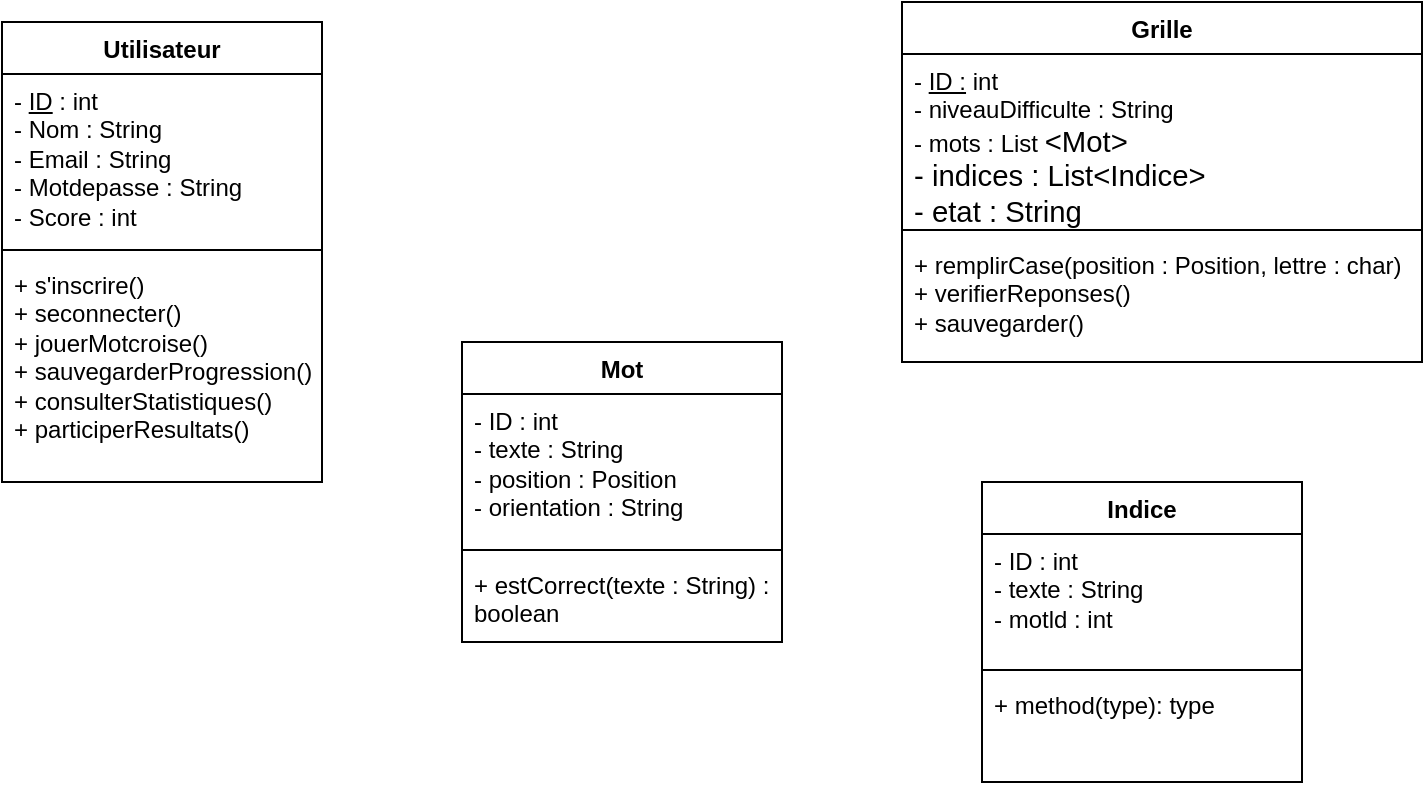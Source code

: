 <mxfile version="26.1.1">
  <diagram id="C5RBs43oDa-KdzZeNtuy" name="Page-1">
    <mxGraphModel dx="585" dy="341" grid="1" gridSize="10" guides="1" tooltips="1" connect="1" arrows="1" fold="1" page="1" pageScale="1" pageWidth="827" pageHeight="1169" math="0" shadow="0">
      <root>
        <mxCell id="WIyWlLk6GJQsqaUBKTNV-0" />
        <mxCell id="WIyWlLk6GJQsqaUBKTNV-1" parent="WIyWlLk6GJQsqaUBKTNV-0" />
        <mxCell id="bwaJDM6GdLsr8NetGYBn-1" value="Utilisateur" style="swimlane;fontStyle=1;align=center;verticalAlign=top;childLayout=stackLayout;horizontal=1;startSize=26;horizontalStack=0;resizeParent=1;resizeParentMax=0;resizeLast=0;collapsible=1;marginBottom=0;whiteSpace=wrap;html=1;" vertex="1" parent="WIyWlLk6GJQsqaUBKTNV-1">
          <mxGeometry x="20" y="40" width="160" height="230" as="geometry" />
        </mxCell>
        <mxCell id="bwaJDM6GdLsr8NetGYBn-2" value="- &lt;u&gt;ID&lt;/u&gt; : int&lt;div&gt;- Nom : String&lt;/div&gt;&lt;div&gt;- Email : String&lt;/div&gt;&lt;div&gt;- Motdepasse : String&lt;/div&gt;&lt;div&gt;- Score : int&lt;/div&gt;&lt;div&gt;&lt;br&gt;&lt;div&gt;&lt;br&gt;&lt;/div&gt;&lt;/div&gt;" style="text;strokeColor=none;fillColor=none;align=left;verticalAlign=top;spacingLeft=4;spacingRight=4;overflow=hidden;rotatable=0;points=[[0,0.5],[1,0.5]];portConstraint=eastwest;whiteSpace=wrap;html=1;" vertex="1" parent="bwaJDM6GdLsr8NetGYBn-1">
          <mxGeometry y="26" width="160" height="84" as="geometry" />
        </mxCell>
        <mxCell id="bwaJDM6GdLsr8NetGYBn-3" value="" style="line;strokeWidth=1;fillColor=none;align=left;verticalAlign=middle;spacingTop=-1;spacingLeft=3;spacingRight=3;rotatable=0;labelPosition=right;points=[];portConstraint=eastwest;strokeColor=inherit;" vertex="1" parent="bwaJDM6GdLsr8NetGYBn-1">
          <mxGeometry y="110" width="160" height="8" as="geometry" />
        </mxCell>
        <mxCell id="bwaJDM6GdLsr8NetGYBn-4" value="+ s&#39;inscrire()&lt;div&gt;+ seconnecter()&lt;/div&gt;&lt;div&gt;+ jouerMotcroise()&lt;/div&gt;&lt;div&gt;+ sauvegarderProgression()&lt;/div&gt;&lt;div&gt;+ consulterStatistiques()&lt;/div&gt;&lt;div&gt;+ participerResultats()&lt;/div&gt;&lt;div&gt;&lt;br&gt;&lt;/div&gt;" style="text;strokeColor=none;fillColor=none;align=left;verticalAlign=top;spacingLeft=4;spacingRight=4;overflow=hidden;rotatable=0;points=[[0,0.5],[1,0.5]];portConstraint=eastwest;whiteSpace=wrap;html=1;" vertex="1" parent="bwaJDM6GdLsr8NetGYBn-1">
          <mxGeometry y="118" width="160" height="112" as="geometry" />
        </mxCell>
        <mxCell id="bwaJDM6GdLsr8NetGYBn-6" value="Mot" style="swimlane;fontStyle=1;align=center;verticalAlign=top;childLayout=stackLayout;horizontal=1;startSize=26;horizontalStack=0;resizeParent=1;resizeParentMax=0;resizeLast=0;collapsible=1;marginBottom=0;whiteSpace=wrap;html=1;" vertex="1" parent="WIyWlLk6GJQsqaUBKTNV-1">
          <mxGeometry x="250" y="200" width="160" height="150" as="geometry" />
        </mxCell>
        <mxCell id="bwaJDM6GdLsr8NetGYBn-7" value="- ID : int&lt;div&gt;- texte : String&lt;/div&gt;&lt;div&gt;- position : Position&lt;/div&gt;&lt;div&gt;- orientation : String&lt;/div&gt;" style="text;strokeColor=none;fillColor=none;align=left;verticalAlign=top;spacingLeft=4;spacingRight=4;overflow=hidden;rotatable=0;points=[[0,0.5],[1,0.5]];portConstraint=eastwest;whiteSpace=wrap;html=1;" vertex="1" parent="bwaJDM6GdLsr8NetGYBn-6">
          <mxGeometry y="26" width="160" height="74" as="geometry" />
        </mxCell>
        <mxCell id="bwaJDM6GdLsr8NetGYBn-8" value="" style="line;strokeWidth=1;fillColor=none;align=left;verticalAlign=middle;spacingTop=-1;spacingLeft=3;spacingRight=3;rotatable=0;labelPosition=right;points=[];portConstraint=eastwest;strokeColor=inherit;" vertex="1" parent="bwaJDM6GdLsr8NetGYBn-6">
          <mxGeometry y="100" width="160" height="8" as="geometry" />
        </mxCell>
        <mxCell id="bwaJDM6GdLsr8NetGYBn-9" value="+ estCorrect(texte : String) : boolean" style="text;strokeColor=none;fillColor=none;align=left;verticalAlign=top;spacingLeft=4;spacingRight=4;overflow=hidden;rotatable=0;points=[[0,0.5],[1,0.5]];portConstraint=eastwest;whiteSpace=wrap;html=1;" vertex="1" parent="bwaJDM6GdLsr8NetGYBn-6">
          <mxGeometry y="108" width="160" height="42" as="geometry" />
        </mxCell>
        <mxCell id="bwaJDM6GdLsr8NetGYBn-10" value="Grille" style="swimlane;fontStyle=1;align=center;verticalAlign=top;childLayout=stackLayout;horizontal=1;startSize=26;horizontalStack=0;resizeParent=1;resizeParentMax=0;resizeLast=0;collapsible=1;marginBottom=0;whiteSpace=wrap;html=1;" vertex="1" parent="WIyWlLk6GJQsqaUBKTNV-1">
          <mxGeometry x="470" y="30" width="260" height="180" as="geometry" />
        </mxCell>
        <mxCell id="bwaJDM6GdLsr8NetGYBn-11" value="- &lt;u&gt;ID :&lt;/u&gt;&amp;nbsp;int&lt;div&gt;- niveauDifficulte : String&lt;/div&gt;&lt;div&gt;- mots : List&amp;nbsp;&lt;span style=&quot;font-family: Calibri, sans-serif; font-size: 11pt; background-color: transparent; color: light-dark(rgb(0, 0, 0), rgb(255, 255, 255));&quot;&gt;&amp;lt;Mot&lt;/span&gt;&lt;span style=&quot;font-family: Calibri, sans-serif; font-size: 11pt; background-color: transparent; color: light-dark(rgb(0, 0, 0), rgb(255, 255, 255));&quot;&gt;&amp;gt;&lt;/span&gt;&lt;/div&gt;&lt;div&gt;&lt;span style=&quot;font-family: Calibri, sans-serif; font-size: 11pt; background-color: transparent; color: light-dark(rgb(0, 0, 0), rgb(255, 255, 255));&quot;&gt;- indices : List&lt;/span&gt;&lt;span style=&quot;font-family: Calibri, sans-serif; font-size: 11pt; background-color: transparent; color: light-dark(rgb(0, 0, 0), rgb(255, 255, 255));&quot;&gt;&amp;lt;Indice&lt;/span&gt;&lt;span style=&quot;font-family: Calibri, sans-serif; font-size: 11pt; background-color: transparent; color: light-dark(rgb(0, 0, 0), rgb(255, 255, 255));&quot;&gt;&amp;gt;&lt;/span&gt;&lt;span style=&quot;font-family: Calibri, sans-serif; font-size: 11pt; background-color: transparent; color: light-dark(rgb(0, 0, 0), rgb(255, 255, 255));&quot;&gt;&lt;br&gt;&lt;/span&gt;&lt;/div&gt;&lt;div&gt;&lt;span style=&quot;font-family: Calibri, sans-serif; font-size: 11pt; background-color: transparent; color: light-dark(rgb(0, 0, 0), rgb(255, 255, 255));&quot;&gt;- etat : String&lt;/span&gt;&lt;/div&gt;" style="text;strokeColor=none;fillColor=none;align=left;verticalAlign=top;spacingLeft=4;spacingRight=4;overflow=hidden;rotatable=0;points=[[0,0.5],[1,0.5]];portConstraint=eastwest;whiteSpace=wrap;html=1;" vertex="1" parent="bwaJDM6GdLsr8NetGYBn-10">
          <mxGeometry y="26" width="260" height="84" as="geometry" />
        </mxCell>
        <mxCell id="bwaJDM6GdLsr8NetGYBn-12" value="" style="line;strokeWidth=1;fillColor=none;align=left;verticalAlign=middle;spacingTop=-1;spacingLeft=3;spacingRight=3;rotatable=0;labelPosition=right;points=[];portConstraint=eastwest;strokeColor=inherit;" vertex="1" parent="bwaJDM6GdLsr8NetGYBn-10">
          <mxGeometry y="110" width="260" height="8" as="geometry" />
        </mxCell>
        <mxCell id="bwaJDM6GdLsr8NetGYBn-13" value="+ remplirCase(position : Position, lettre : char)&lt;div&gt;+ verifierReponses()&lt;/div&gt;&lt;div&gt;+ sauvegarder()&lt;/div&gt;" style="text;strokeColor=none;fillColor=none;align=left;verticalAlign=top;spacingLeft=4;spacingRight=4;overflow=hidden;rotatable=0;points=[[0,0.5],[1,0.5]];portConstraint=eastwest;whiteSpace=wrap;html=1;" vertex="1" parent="bwaJDM6GdLsr8NetGYBn-10">
          <mxGeometry y="118" width="260" height="62" as="geometry" />
        </mxCell>
        <mxCell id="bwaJDM6GdLsr8NetGYBn-14" value="Indice" style="swimlane;fontStyle=1;align=center;verticalAlign=top;childLayout=stackLayout;horizontal=1;startSize=26;horizontalStack=0;resizeParent=1;resizeParentMax=0;resizeLast=0;collapsible=1;marginBottom=0;whiteSpace=wrap;html=1;" vertex="1" parent="WIyWlLk6GJQsqaUBKTNV-1">
          <mxGeometry x="510" y="270" width="160" height="150" as="geometry" />
        </mxCell>
        <mxCell id="bwaJDM6GdLsr8NetGYBn-15" value="- ID : int&lt;div&gt;- texte : String&lt;/div&gt;&lt;div&gt;- motld : int&lt;/div&gt;" style="text;strokeColor=none;fillColor=none;align=left;verticalAlign=top;spacingLeft=4;spacingRight=4;overflow=hidden;rotatable=0;points=[[0,0.5],[1,0.5]];portConstraint=eastwest;whiteSpace=wrap;html=1;" vertex="1" parent="bwaJDM6GdLsr8NetGYBn-14">
          <mxGeometry y="26" width="160" height="64" as="geometry" />
        </mxCell>
        <mxCell id="bwaJDM6GdLsr8NetGYBn-16" value="" style="line;strokeWidth=1;fillColor=none;align=left;verticalAlign=middle;spacingTop=-1;spacingLeft=3;spacingRight=3;rotatable=0;labelPosition=right;points=[];portConstraint=eastwest;strokeColor=inherit;" vertex="1" parent="bwaJDM6GdLsr8NetGYBn-14">
          <mxGeometry y="90" width="160" height="8" as="geometry" />
        </mxCell>
        <mxCell id="bwaJDM6GdLsr8NetGYBn-17" value="+ method(type): type" style="text;strokeColor=none;fillColor=none;align=left;verticalAlign=top;spacingLeft=4;spacingRight=4;overflow=hidden;rotatable=0;points=[[0,0.5],[1,0.5]];portConstraint=eastwest;whiteSpace=wrap;html=1;" vertex="1" parent="bwaJDM6GdLsr8NetGYBn-14">
          <mxGeometry y="98" width="160" height="52" as="geometry" />
        </mxCell>
      </root>
    </mxGraphModel>
  </diagram>
</mxfile>
